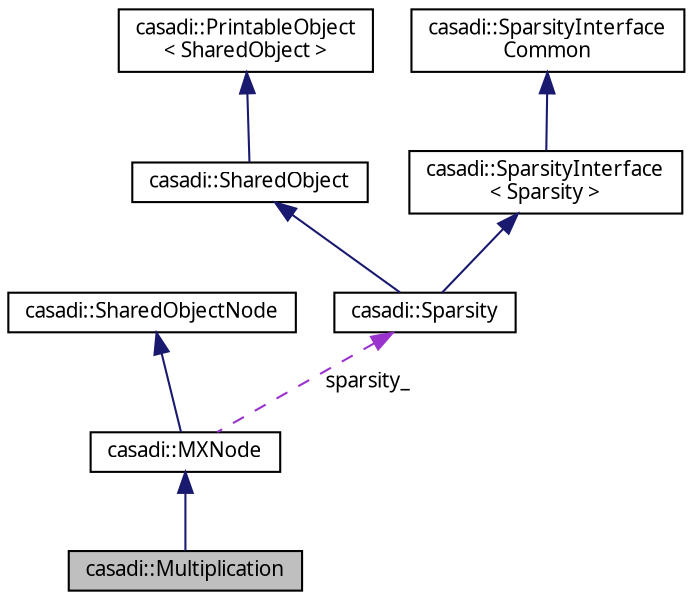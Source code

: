 digraph "casadi::Multiplication"
{
  edge [fontname="FreeSans.ttf",fontsize="10",labelfontname="FreeSans.ttf",labelfontsize="10"];
  node [fontname="FreeSans.ttf",fontsize="10",shape=record];
  Node1 [label="casadi::Multiplication",height=0.2,width=0.4,color="black", fillcolor="grey75", style="filled", fontcolor="black"];
  Node2 -> Node1 [dir="back",color="midnightblue",fontsize="10",style="solid",fontname="FreeSans.ttf"];
  Node2 [label="casadi::MXNode",height=0.2,width=0.4,color="black", fillcolor="white", style="filled",URL="$d0/d19/classcasadi_1_1MXNode.html",tooltip="Node class for MX objects. "];
  Node3 -> Node2 [dir="back",color="midnightblue",fontsize="10",style="solid",fontname="FreeSans.ttf"];
  Node3 [label="casadi::SharedObjectNode",height=0.2,width=0.4,color="black", fillcolor="white", style="filled",URL="$d9/dd3/classcasadi_1_1SharedObjectNode.html"];
  Node4 -> Node2 [dir="back",color="darkorchid3",fontsize="10",style="dashed",label=" sparsity_" ,fontname="FreeSans.ttf"];
  Node4 [label="casadi::Sparsity",height=0.2,width=0.4,color="black", fillcolor="white", style="filled",URL="$d5/da8/classcasadi_1_1Sparsity.html",tooltip="General sparsity class. "];
  Node5 -> Node4 [dir="back",color="midnightblue",fontsize="10",style="solid",fontname="FreeSans.ttf"];
  Node5 [label="casadi::SharedObject",height=0.2,width=0.4,color="black", fillcolor="white", style="filled",URL="$d5/d4a/classcasadi_1_1SharedObject.html",tooltip="SharedObject implements a reference counting framework similar for efficient and easily-maintained me..."];
  Node6 -> Node5 [dir="back",color="midnightblue",fontsize="10",style="solid",fontname="FreeSans.ttf"];
  Node6 [label="casadi::PrintableObject\l\< SharedObject \>",height=0.2,width=0.4,color="black", fillcolor="white", style="filled",URL="$d5/d18/classcasadi_1_1PrintableObject.html"];
  Node7 -> Node4 [dir="back",color="midnightblue",fontsize="10",style="solid",fontname="FreeSans.ttf"];
  Node7 [label="casadi::SparsityInterface\l\< Sparsity \>",height=0.2,width=0.4,color="black", fillcolor="white", style="filled",URL="$dd/d6b/classcasadi_1_1SparsityInterface.html"];
  Node8 -> Node7 [dir="back",color="midnightblue",fontsize="10",style="solid",fontname="FreeSans.ttf"];
  Node8 [label="casadi::SparsityInterface\lCommon",height=0.2,width=0.4,color="black", fillcolor="white", style="filled",URL="$d2/d9a/structcasadi_1_1SparsityInterfaceCommon.html",tooltip="Empty Base This class is extended in SWIG. "];
}
